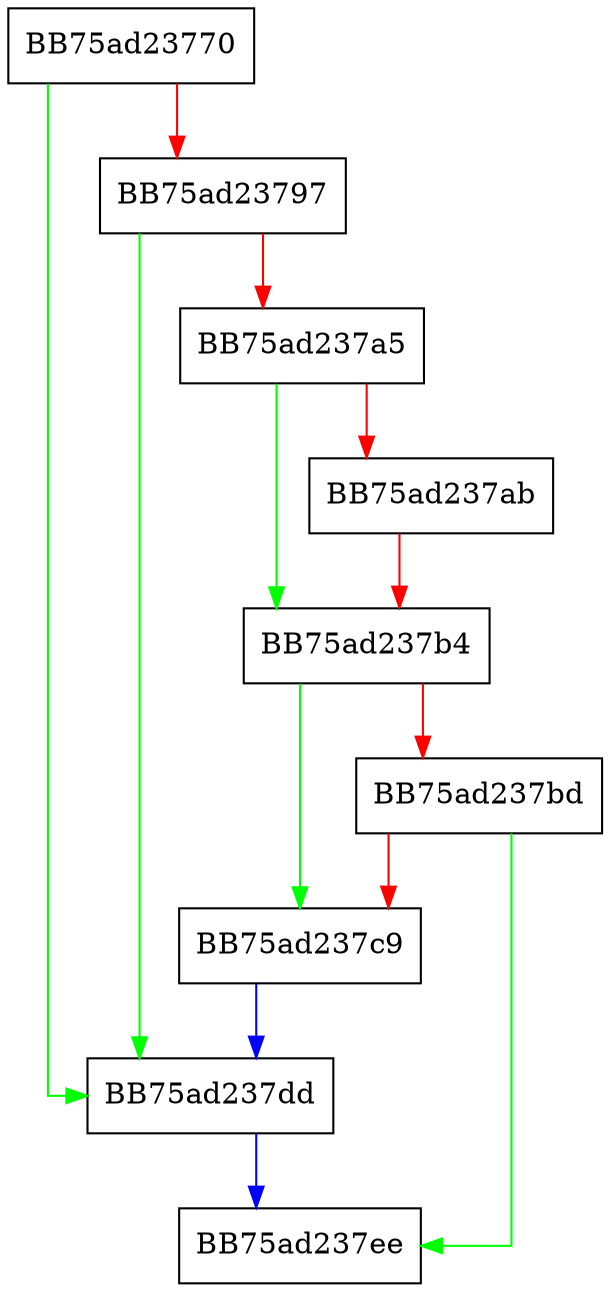 digraph handle_page_exception {
  node [shape="box"];
  graph [splines=ortho];
  BB75ad23770 -> BB75ad237dd [color="green"];
  BB75ad23770 -> BB75ad23797 [color="red"];
  BB75ad23797 -> BB75ad237dd [color="green"];
  BB75ad23797 -> BB75ad237a5 [color="red"];
  BB75ad237a5 -> BB75ad237b4 [color="green"];
  BB75ad237a5 -> BB75ad237ab [color="red"];
  BB75ad237ab -> BB75ad237b4 [color="red"];
  BB75ad237b4 -> BB75ad237c9 [color="green"];
  BB75ad237b4 -> BB75ad237bd [color="red"];
  BB75ad237bd -> BB75ad237ee [color="green"];
  BB75ad237bd -> BB75ad237c9 [color="red"];
  BB75ad237c9 -> BB75ad237dd [color="blue"];
  BB75ad237dd -> BB75ad237ee [color="blue"];
}